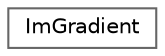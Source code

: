 digraph "Gráfico de jerarquía de clases"
{
 // LATEX_PDF_SIZE
  bgcolor="transparent";
  edge [fontname=Helvetica,fontsize=10,labelfontname=Helvetica,labelfontsize=10];
  node [fontname=Helvetica,fontsize=10,shape=box,height=0.2,width=0.4];
  rankdir="LR";
  Node0 [id="Node000000",label="ImGradient",height=0.2,width=0.4,color="grey40", fillcolor="white", style="filled",URL="$df/d07/class_im_gradient.html",tooltip=" "];
}
